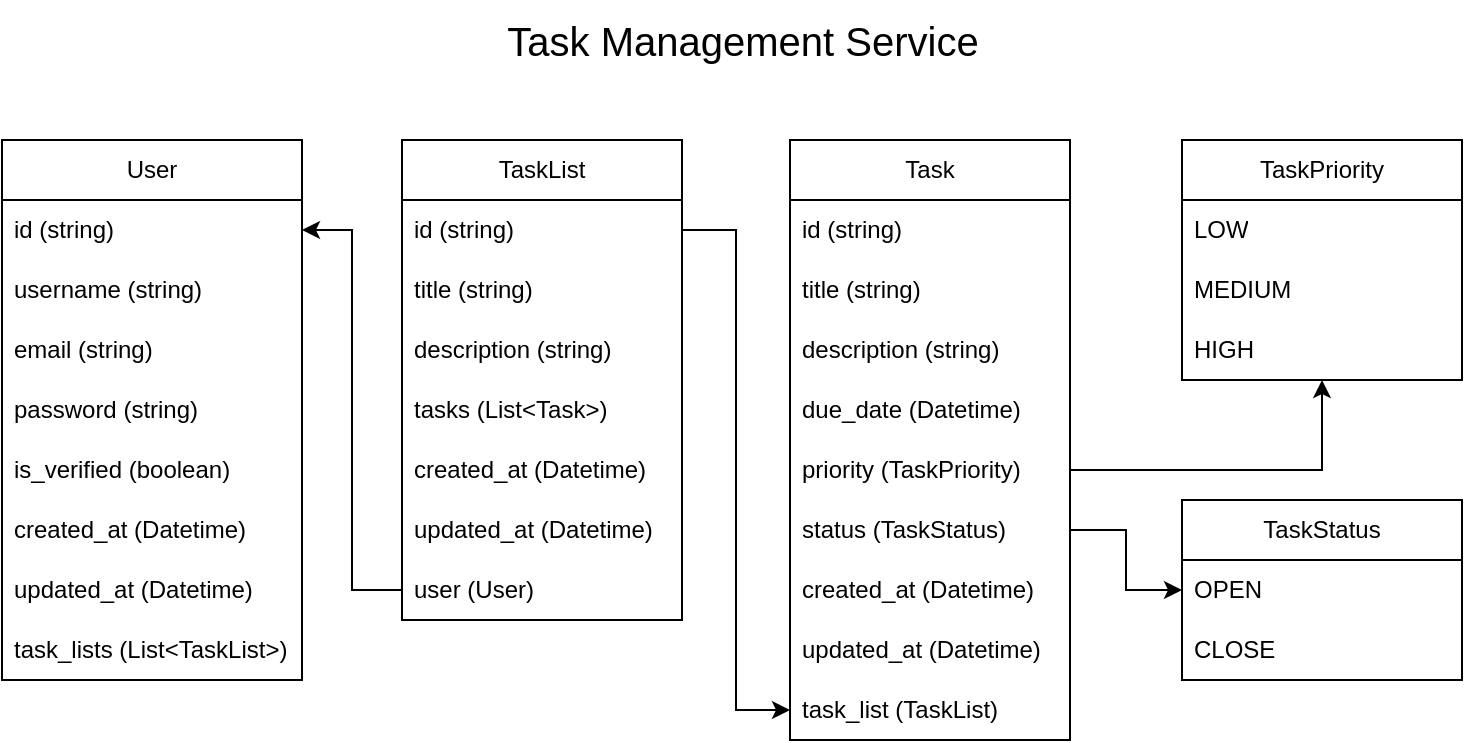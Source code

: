 <mxfile version="26.2.13">
  <diagram name="Page-1" id="me7ePT8g8LHuzrgrDY-m">
    <mxGraphModel dx="978" dy="1841" grid="1" gridSize="10" guides="1" tooltips="1" connect="1" arrows="1" fold="1" page="1" pageScale="1" pageWidth="827" pageHeight="1169" math="0" shadow="0">
      <root>
        <mxCell id="0" />
        <mxCell id="1" parent="0" />
        <mxCell id="6-YYXJWiSvBZrBz6A4Uj-1" value="TaskList" style="swimlane;fontStyle=0;childLayout=stackLayout;horizontal=1;startSize=30;horizontalStack=0;resizeParent=1;resizeParentMax=0;resizeLast=0;collapsible=1;marginBottom=0;whiteSpace=wrap;html=1;" vertex="1" parent="1">
          <mxGeometry x="410" y="-40" width="140" height="240" as="geometry" />
        </mxCell>
        <mxCell id="6-YYXJWiSvBZrBz6A4Uj-2" value="id (string)" style="text;strokeColor=none;fillColor=none;align=left;verticalAlign=middle;spacingLeft=4;spacingRight=4;overflow=hidden;points=[[0,0.5],[1,0.5]];portConstraint=eastwest;rotatable=0;whiteSpace=wrap;html=1;" vertex="1" parent="6-YYXJWiSvBZrBz6A4Uj-1">
          <mxGeometry y="30" width="140" height="30" as="geometry" />
        </mxCell>
        <mxCell id="6-YYXJWiSvBZrBz6A4Uj-3" value="title (string)" style="text;strokeColor=none;fillColor=none;align=left;verticalAlign=middle;spacingLeft=4;spacingRight=4;overflow=hidden;points=[[0,0.5],[1,0.5]];portConstraint=eastwest;rotatable=0;whiteSpace=wrap;html=1;" vertex="1" parent="6-YYXJWiSvBZrBz6A4Uj-1">
          <mxGeometry y="60" width="140" height="30" as="geometry" />
        </mxCell>
        <mxCell id="6-YYXJWiSvBZrBz6A4Uj-4" value="description (string)" style="text;strokeColor=none;fillColor=none;align=left;verticalAlign=middle;spacingLeft=4;spacingRight=4;overflow=hidden;points=[[0,0.5],[1,0.5]];portConstraint=eastwest;rotatable=0;whiteSpace=wrap;html=1;" vertex="1" parent="6-YYXJWiSvBZrBz6A4Uj-1">
          <mxGeometry y="90" width="140" height="30" as="geometry" />
        </mxCell>
        <mxCell id="6-YYXJWiSvBZrBz6A4Uj-5" value="tasks (List&amp;lt;Task&amp;gt;)" style="text;strokeColor=none;fillColor=none;align=left;verticalAlign=middle;spacingLeft=4;spacingRight=4;overflow=hidden;points=[[0,0.5],[1,0.5]];portConstraint=eastwest;rotatable=0;whiteSpace=wrap;html=1;" vertex="1" parent="6-YYXJWiSvBZrBz6A4Uj-1">
          <mxGeometry y="120" width="140" height="30" as="geometry" />
        </mxCell>
        <mxCell id="6-YYXJWiSvBZrBz6A4Uj-6" value="created_at (Datetime)" style="text;strokeColor=none;fillColor=none;align=left;verticalAlign=middle;spacingLeft=4;spacingRight=4;overflow=hidden;points=[[0,0.5],[1,0.5]];portConstraint=eastwest;rotatable=0;whiteSpace=wrap;html=1;" vertex="1" parent="6-YYXJWiSvBZrBz6A4Uj-1">
          <mxGeometry y="150" width="140" height="30" as="geometry" />
        </mxCell>
        <mxCell id="6-YYXJWiSvBZrBz6A4Uj-7" value="updated_at (Datetime)" style="text;strokeColor=none;fillColor=none;align=left;verticalAlign=middle;spacingLeft=4;spacingRight=4;overflow=hidden;points=[[0,0.5],[1,0.5]];portConstraint=eastwest;rotatable=0;whiteSpace=wrap;html=1;" vertex="1" parent="6-YYXJWiSvBZrBz6A4Uj-1">
          <mxGeometry y="180" width="140" height="30" as="geometry" />
        </mxCell>
        <mxCell id="6-YYXJWiSvBZrBz6A4Uj-46" value="user (User)" style="text;strokeColor=none;fillColor=none;align=left;verticalAlign=middle;spacingLeft=4;spacingRight=4;overflow=hidden;points=[[0,0.5],[1,0.5]];portConstraint=eastwest;rotatable=0;whiteSpace=wrap;html=1;" vertex="1" parent="6-YYXJWiSvBZrBz6A4Uj-1">
          <mxGeometry y="210" width="140" height="30" as="geometry" />
        </mxCell>
        <mxCell id="6-YYXJWiSvBZrBz6A4Uj-8" value="Task" style="swimlane;fontStyle=0;childLayout=stackLayout;horizontal=1;startSize=30;horizontalStack=0;resizeParent=1;resizeParentMax=0;resizeLast=0;collapsible=1;marginBottom=0;whiteSpace=wrap;html=1;" vertex="1" parent="1">
          <mxGeometry x="604" y="-40" width="140" height="300" as="geometry" />
        </mxCell>
        <mxCell id="6-YYXJWiSvBZrBz6A4Uj-9" value="id (string)" style="text;strokeColor=none;fillColor=none;align=left;verticalAlign=middle;spacingLeft=4;spacingRight=4;overflow=hidden;points=[[0,0.5],[1,0.5]];portConstraint=eastwest;rotatable=0;whiteSpace=wrap;html=1;" vertex="1" parent="6-YYXJWiSvBZrBz6A4Uj-8">
          <mxGeometry y="30" width="140" height="30" as="geometry" />
        </mxCell>
        <mxCell id="6-YYXJWiSvBZrBz6A4Uj-10" value="title (string)" style="text;strokeColor=none;fillColor=none;align=left;verticalAlign=middle;spacingLeft=4;spacingRight=4;overflow=hidden;points=[[0,0.5],[1,0.5]];portConstraint=eastwest;rotatable=0;whiteSpace=wrap;html=1;" vertex="1" parent="6-YYXJWiSvBZrBz6A4Uj-8">
          <mxGeometry y="60" width="140" height="30" as="geometry" />
        </mxCell>
        <mxCell id="6-YYXJWiSvBZrBz6A4Uj-11" value="description (string)" style="text;strokeColor=none;fillColor=none;align=left;verticalAlign=middle;spacingLeft=4;spacingRight=4;overflow=hidden;points=[[0,0.5],[1,0.5]];portConstraint=eastwest;rotatable=0;whiteSpace=wrap;html=1;" vertex="1" parent="6-YYXJWiSvBZrBz6A4Uj-8">
          <mxGeometry y="90" width="140" height="30" as="geometry" />
        </mxCell>
        <mxCell id="6-YYXJWiSvBZrBz6A4Uj-12" value="due_date (Datetime)" style="text;strokeColor=none;fillColor=none;align=left;verticalAlign=middle;spacingLeft=4;spacingRight=4;overflow=hidden;points=[[0,0.5],[1,0.5]];portConstraint=eastwest;rotatable=0;whiteSpace=wrap;html=1;" vertex="1" parent="6-YYXJWiSvBZrBz6A4Uj-8">
          <mxGeometry y="120" width="140" height="30" as="geometry" />
        </mxCell>
        <mxCell id="6-YYXJWiSvBZrBz6A4Uj-13" value="priority (TaskPriority)" style="text;strokeColor=none;fillColor=none;align=left;verticalAlign=middle;spacingLeft=4;spacingRight=4;overflow=hidden;points=[[0,0.5],[1,0.5]];portConstraint=eastwest;rotatable=0;whiteSpace=wrap;html=1;" vertex="1" parent="6-YYXJWiSvBZrBz6A4Uj-8">
          <mxGeometry y="150" width="140" height="30" as="geometry" />
        </mxCell>
        <mxCell id="6-YYXJWiSvBZrBz6A4Uj-14" value="status (TaskStatus)" style="text;strokeColor=none;fillColor=none;align=left;verticalAlign=middle;spacingLeft=4;spacingRight=4;overflow=hidden;points=[[0,0.5],[1,0.5]];portConstraint=eastwest;rotatable=0;whiteSpace=wrap;html=1;" vertex="1" parent="6-YYXJWiSvBZrBz6A4Uj-8">
          <mxGeometry y="180" width="140" height="30" as="geometry" />
        </mxCell>
        <mxCell id="6-YYXJWiSvBZrBz6A4Uj-15" value="created_at (Datetime)" style="text;strokeColor=none;fillColor=none;align=left;verticalAlign=middle;spacingLeft=4;spacingRight=4;overflow=hidden;points=[[0,0.5],[1,0.5]];portConstraint=eastwest;rotatable=0;whiteSpace=wrap;html=1;" vertex="1" parent="6-YYXJWiSvBZrBz6A4Uj-8">
          <mxGeometry y="210" width="140" height="30" as="geometry" />
        </mxCell>
        <mxCell id="6-YYXJWiSvBZrBz6A4Uj-16" value="updated_at (Datetime)" style="text;strokeColor=none;fillColor=none;align=left;verticalAlign=middle;spacingLeft=4;spacingRight=4;overflow=hidden;points=[[0,0.5],[1,0.5]];portConstraint=eastwest;rotatable=0;whiteSpace=wrap;html=1;" vertex="1" parent="6-YYXJWiSvBZrBz6A4Uj-8">
          <mxGeometry y="240" width="140" height="30" as="geometry" />
        </mxCell>
        <mxCell id="6-YYXJWiSvBZrBz6A4Uj-45" value="task_list (TaskList)" style="text;strokeColor=none;fillColor=none;align=left;verticalAlign=middle;spacingLeft=4;spacingRight=4;overflow=hidden;points=[[0,0.5],[1,0.5]];portConstraint=eastwest;rotatable=0;whiteSpace=wrap;html=1;" vertex="1" parent="6-YYXJWiSvBZrBz6A4Uj-8">
          <mxGeometry y="270" width="140" height="30" as="geometry" />
        </mxCell>
        <mxCell id="6-YYXJWiSvBZrBz6A4Uj-19" style="edgeStyle=orthogonalEdgeStyle;rounded=0;orthogonalLoop=1;jettySize=auto;html=1;entryX=0;entryY=0.5;entryDx=0;entryDy=0;" edge="1" parent="1" source="6-YYXJWiSvBZrBz6A4Uj-2" target="6-YYXJWiSvBZrBz6A4Uj-45">
          <mxGeometry relative="1" as="geometry">
            <mxPoint x="520" y="575" as="targetPoint" />
          </mxGeometry>
        </mxCell>
        <mxCell id="6-YYXJWiSvBZrBz6A4Uj-20" value="TaskStatus" style="swimlane;fontStyle=0;childLayout=stackLayout;horizontal=1;startSize=30;horizontalStack=0;resizeParent=1;resizeParentMax=0;resizeLast=0;collapsible=1;marginBottom=0;whiteSpace=wrap;html=1;" vertex="1" parent="1">
          <mxGeometry x="800" y="140" width="140" height="90" as="geometry" />
        </mxCell>
        <mxCell id="6-YYXJWiSvBZrBz6A4Uj-21" value="OPEN" style="text;strokeColor=none;fillColor=none;align=left;verticalAlign=middle;spacingLeft=4;spacingRight=4;overflow=hidden;points=[[0,0.5],[1,0.5]];portConstraint=eastwest;rotatable=0;whiteSpace=wrap;html=1;" vertex="1" parent="6-YYXJWiSvBZrBz6A4Uj-20">
          <mxGeometry y="30" width="140" height="30" as="geometry" />
        </mxCell>
        <mxCell id="6-YYXJWiSvBZrBz6A4Uj-22" value="CLOSE" style="text;strokeColor=none;fillColor=none;align=left;verticalAlign=middle;spacingLeft=4;spacingRight=4;overflow=hidden;points=[[0,0.5],[1,0.5]];portConstraint=eastwest;rotatable=0;whiteSpace=wrap;html=1;" vertex="1" parent="6-YYXJWiSvBZrBz6A4Uj-20">
          <mxGeometry y="60" width="140" height="30" as="geometry" />
        </mxCell>
        <mxCell id="6-YYXJWiSvBZrBz6A4Uj-30" value="&lt;span style=&quot;text-align: left;&quot;&gt;TaskPriority&lt;/span&gt;" style="swimlane;fontStyle=0;childLayout=stackLayout;horizontal=1;startSize=30;horizontalStack=0;resizeParent=1;resizeParentMax=0;resizeLast=0;collapsible=1;marginBottom=0;whiteSpace=wrap;html=1;" vertex="1" parent="1">
          <mxGeometry x="800" y="-40" width="140" height="120" as="geometry" />
        </mxCell>
        <mxCell id="6-YYXJWiSvBZrBz6A4Uj-31" value="LOW" style="text;strokeColor=none;fillColor=none;align=left;verticalAlign=middle;spacingLeft=4;spacingRight=4;overflow=hidden;points=[[0,0.5],[1,0.5]];portConstraint=eastwest;rotatable=0;whiteSpace=wrap;html=1;" vertex="1" parent="6-YYXJWiSvBZrBz6A4Uj-30">
          <mxGeometry y="30" width="140" height="30" as="geometry" />
        </mxCell>
        <mxCell id="6-YYXJWiSvBZrBz6A4Uj-32" value="MEDIUM" style="text;strokeColor=none;fillColor=none;align=left;verticalAlign=middle;spacingLeft=4;spacingRight=4;overflow=hidden;points=[[0,0.5],[1,0.5]];portConstraint=eastwest;rotatable=0;whiteSpace=wrap;html=1;" vertex="1" parent="6-YYXJWiSvBZrBz6A4Uj-30">
          <mxGeometry y="60" width="140" height="30" as="geometry" />
        </mxCell>
        <mxCell id="6-YYXJWiSvBZrBz6A4Uj-33" value="HIGH" style="text;strokeColor=none;fillColor=none;align=left;verticalAlign=middle;spacingLeft=4;spacingRight=4;overflow=hidden;points=[[0,0.5],[1,0.5]];portConstraint=eastwest;rotatable=0;whiteSpace=wrap;html=1;" vertex="1" parent="6-YYXJWiSvBZrBz6A4Uj-30">
          <mxGeometry y="90" width="140" height="30" as="geometry" />
        </mxCell>
        <mxCell id="6-YYXJWiSvBZrBz6A4Uj-34" style="edgeStyle=orthogonalEdgeStyle;rounded=0;orthogonalLoop=1;jettySize=auto;html=1;" edge="1" parent="1" source="6-YYXJWiSvBZrBz6A4Uj-13" target="6-YYXJWiSvBZrBz6A4Uj-30">
          <mxGeometry relative="1" as="geometry" />
        </mxCell>
        <mxCell id="6-YYXJWiSvBZrBz6A4Uj-35" style="edgeStyle=orthogonalEdgeStyle;rounded=0;orthogonalLoop=1;jettySize=auto;html=1;entryX=0;entryY=0.5;entryDx=0;entryDy=0;" edge="1" parent="1" source="6-YYXJWiSvBZrBz6A4Uj-14" target="6-YYXJWiSvBZrBz6A4Uj-20">
          <mxGeometry relative="1" as="geometry" />
        </mxCell>
        <mxCell id="6-YYXJWiSvBZrBz6A4Uj-36" value="User" style="swimlane;fontStyle=0;childLayout=stackLayout;horizontal=1;startSize=30;horizontalStack=0;resizeParent=1;resizeParentMax=0;resizeLast=0;collapsible=1;marginBottom=0;whiteSpace=wrap;html=1;" vertex="1" parent="1">
          <mxGeometry x="210" y="-40" width="150" height="270" as="geometry" />
        </mxCell>
        <mxCell id="6-YYXJWiSvBZrBz6A4Uj-37" value="id (string)" style="text;strokeColor=none;fillColor=none;align=left;verticalAlign=middle;spacingLeft=4;spacingRight=4;overflow=hidden;points=[[0,0.5],[1,0.5]];portConstraint=eastwest;rotatable=0;whiteSpace=wrap;html=1;" vertex="1" parent="6-YYXJWiSvBZrBz6A4Uj-36">
          <mxGeometry y="30" width="150" height="30" as="geometry" />
        </mxCell>
        <mxCell id="6-YYXJWiSvBZrBz6A4Uj-38" value="username (string)" style="text;strokeColor=none;fillColor=none;align=left;verticalAlign=middle;spacingLeft=4;spacingRight=4;overflow=hidden;points=[[0,0.5],[1,0.5]];portConstraint=eastwest;rotatable=0;whiteSpace=wrap;html=1;" vertex="1" parent="6-YYXJWiSvBZrBz6A4Uj-36">
          <mxGeometry y="60" width="150" height="30" as="geometry" />
        </mxCell>
        <mxCell id="6-YYXJWiSvBZrBz6A4Uj-39" value="email (string)" style="text;strokeColor=none;fillColor=none;align=left;verticalAlign=middle;spacingLeft=4;spacingRight=4;overflow=hidden;points=[[0,0.5],[1,0.5]];portConstraint=eastwest;rotatable=0;whiteSpace=wrap;html=1;" vertex="1" parent="6-YYXJWiSvBZrBz6A4Uj-36">
          <mxGeometry y="90" width="150" height="30" as="geometry" />
        </mxCell>
        <mxCell id="6-YYXJWiSvBZrBz6A4Uj-40" value="password (string)" style="text;strokeColor=none;fillColor=none;align=left;verticalAlign=middle;spacingLeft=4;spacingRight=4;overflow=hidden;points=[[0,0.5],[1,0.5]];portConstraint=eastwest;rotatable=0;whiteSpace=wrap;html=1;" vertex="1" parent="6-YYXJWiSvBZrBz6A4Uj-36">
          <mxGeometry y="120" width="150" height="30" as="geometry" />
        </mxCell>
        <mxCell id="6-YYXJWiSvBZrBz6A4Uj-43" value="is_verified (boolean)" style="text;strokeColor=none;fillColor=none;align=left;verticalAlign=middle;spacingLeft=4;spacingRight=4;overflow=hidden;points=[[0,0.5],[1,0.5]];portConstraint=eastwest;rotatable=0;whiteSpace=wrap;html=1;" vertex="1" parent="6-YYXJWiSvBZrBz6A4Uj-36">
          <mxGeometry y="150" width="150" height="30" as="geometry" />
        </mxCell>
        <mxCell id="6-YYXJWiSvBZrBz6A4Uj-41" value="created_at (Datetime)" style="text;strokeColor=none;fillColor=none;align=left;verticalAlign=middle;spacingLeft=4;spacingRight=4;overflow=hidden;points=[[0,0.5],[1,0.5]];portConstraint=eastwest;rotatable=0;whiteSpace=wrap;html=1;" vertex="1" parent="6-YYXJWiSvBZrBz6A4Uj-36">
          <mxGeometry y="180" width="150" height="30" as="geometry" />
        </mxCell>
        <mxCell id="6-YYXJWiSvBZrBz6A4Uj-42" value="updated_at (Datetime)" style="text;strokeColor=none;fillColor=none;align=left;verticalAlign=middle;spacingLeft=4;spacingRight=4;overflow=hidden;points=[[0,0.5],[1,0.5]];portConstraint=eastwest;rotatable=0;whiteSpace=wrap;html=1;" vertex="1" parent="6-YYXJWiSvBZrBz6A4Uj-36">
          <mxGeometry y="210" width="150" height="30" as="geometry" />
        </mxCell>
        <mxCell id="6-YYXJWiSvBZrBz6A4Uj-44" value="task_lists (List&amp;lt;TaskList&amp;gt;)" style="text;strokeColor=none;fillColor=none;align=left;verticalAlign=middle;spacingLeft=4;spacingRight=4;overflow=hidden;points=[[0,0.5],[1,0.5]];portConstraint=eastwest;rotatable=0;whiteSpace=wrap;html=1;" vertex="1" parent="6-YYXJWiSvBZrBz6A4Uj-36">
          <mxGeometry y="240" width="150" height="30" as="geometry" />
        </mxCell>
        <mxCell id="6-YYXJWiSvBZrBz6A4Uj-49" value="&lt;font style=&quot;font-size: 20px;&quot;&gt;Task Management Service&lt;/font&gt;" style="text;html=1;align=center;verticalAlign=middle;resizable=0;points=[];autosize=1;strokeColor=none;fillColor=none;" vertex="1" parent="1">
          <mxGeometry x="450" y="-110" width="260" height="40" as="geometry" />
        </mxCell>
        <mxCell id="6-YYXJWiSvBZrBz6A4Uj-51" style="edgeStyle=orthogonalEdgeStyle;rounded=0;orthogonalLoop=1;jettySize=auto;html=1;entryX=1;entryY=0.5;entryDx=0;entryDy=0;" edge="1" parent="1" source="6-YYXJWiSvBZrBz6A4Uj-46" target="6-YYXJWiSvBZrBz6A4Uj-37">
          <mxGeometry relative="1" as="geometry" />
        </mxCell>
      </root>
    </mxGraphModel>
  </diagram>
</mxfile>
